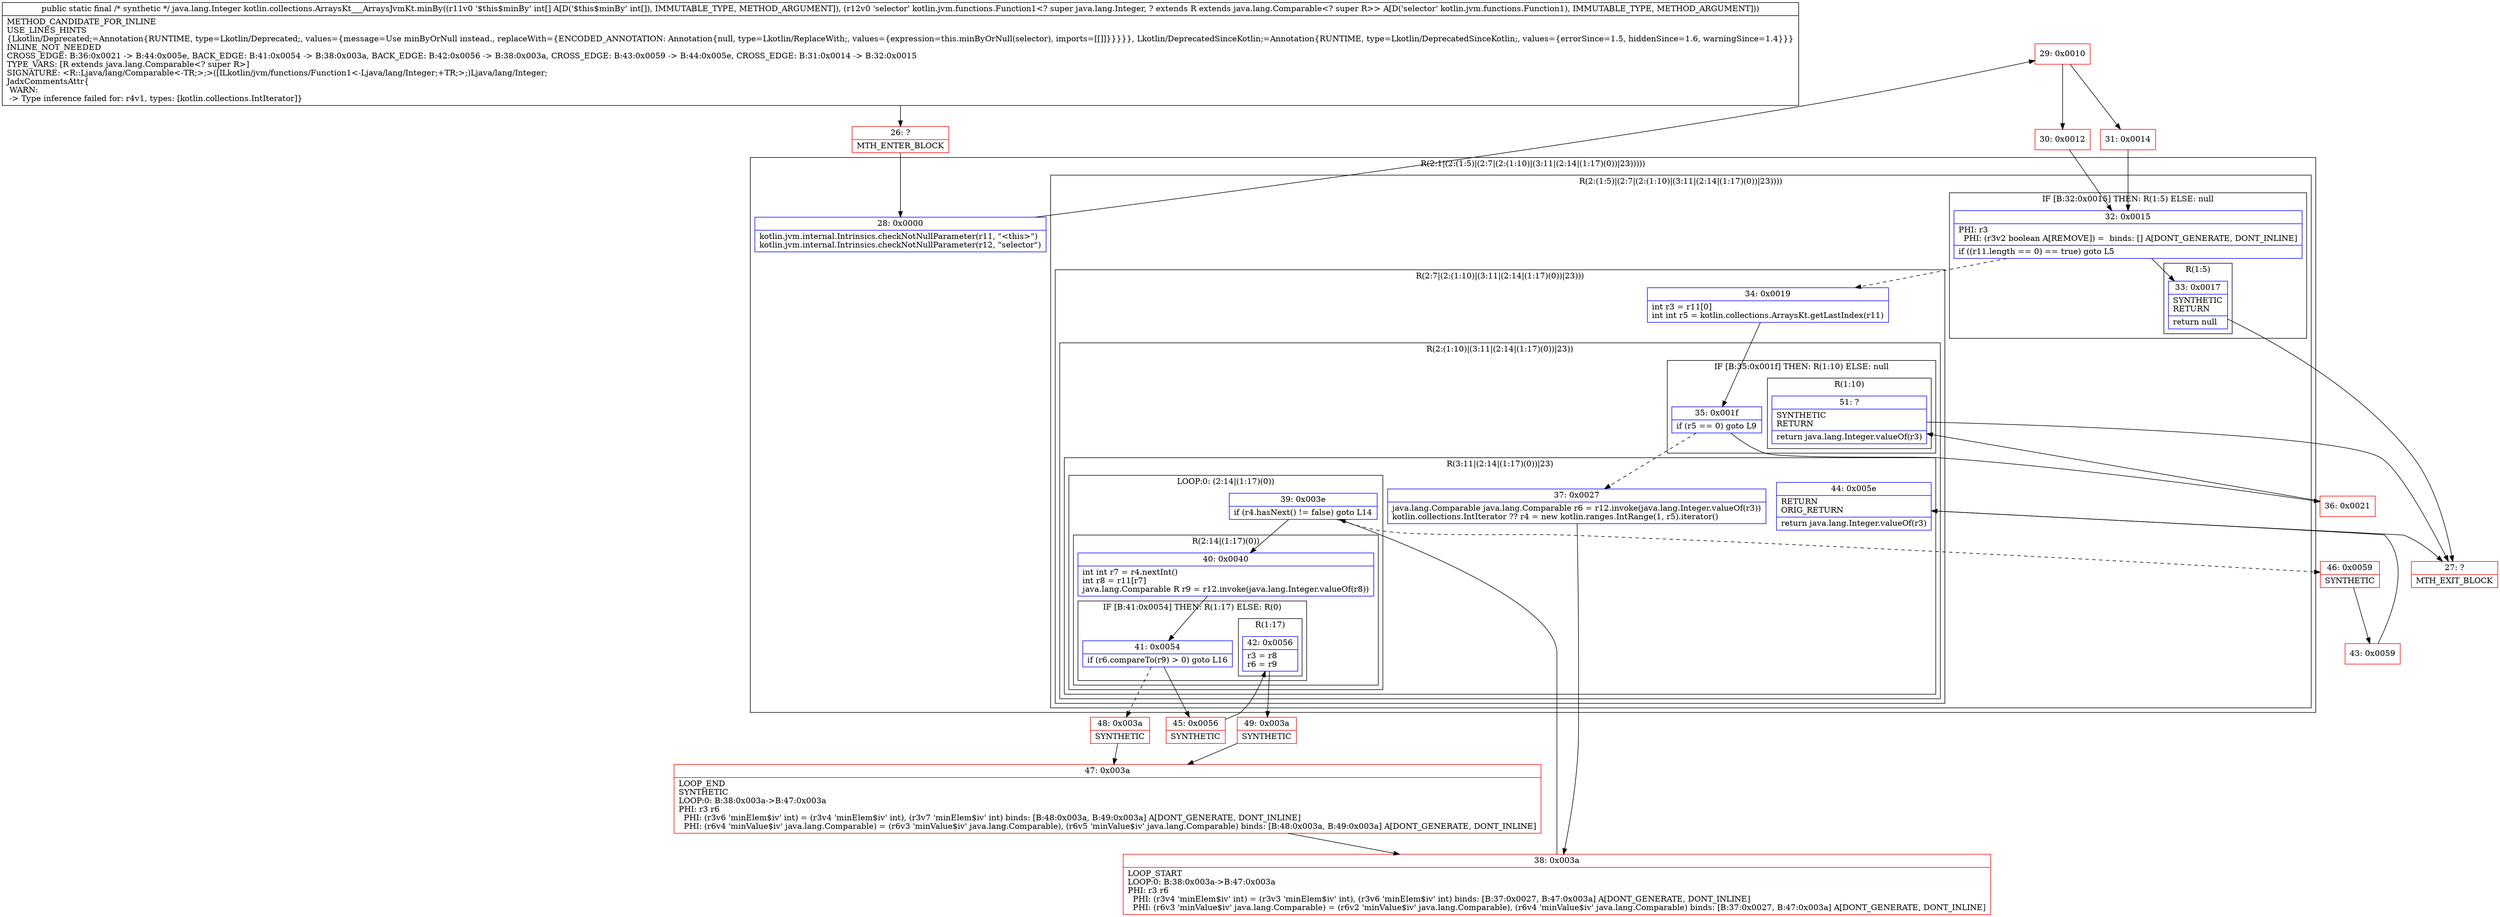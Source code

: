 digraph "CFG forkotlin.collections.ArraysKt___ArraysJvmKt.minBy([ILkotlin\/jvm\/functions\/Function1;)Ljava\/lang\/Integer;" {
subgraph cluster_Region_888361427 {
label = "R(2:1|(2:(1:5)|(2:7|(2:(1:10)|(3:11|(2:14|(1:17)(0))|23)))))";
node [shape=record,color=blue];
Node_28 [shape=record,label="{28\:\ 0x0000|kotlin.jvm.internal.Intrinsics.checkNotNullParameter(r11, \"\<this\>\")\lkotlin.jvm.internal.Intrinsics.checkNotNullParameter(r12, \"selector\")\l}"];
subgraph cluster_Region_1809557149 {
label = "R(2:(1:5)|(2:7|(2:(1:10)|(3:11|(2:14|(1:17)(0))|23))))";
node [shape=record,color=blue];
subgraph cluster_IfRegion_1965370503 {
label = "IF [B:32:0x0015] THEN: R(1:5) ELSE: null";
node [shape=record,color=blue];
Node_32 [shape=record,label="{32\:\ 0x0015|PHI: r3 \l  PHI: (r3v2 boolean A[REMOVE]) =  binds: [] A[DONT_GENERATE, DONT_INLINE]\l|if ((r11.length == 0) == true) goto L5\l}"];
subgraph cluster_Region_938854793 {
label = "R(1:5)";
node [shape=record,color=blue];
Node_33 [shape=record,label="{33\:\ 0x0017|SYNTHETIC\lRETURN\l|return null\l}"];
}
}
subgraph cluster_Region_716227977 {
label = "R(2:7|(2:(1:10)|(3:11|(2:14|(1:17)(0))|23)))";
node [shape=record,color=blue];
Node_34 [shape=record,label="{34\:\ 0x0019|int r3 = r11[0]\lint int r5 = kotlin.collections.ArraysKt.getLastIndex(r11)\l}"];
subgraph cluster_Region_421948269 {
label = "R(2:(1:10)|(3:11|(2:14|(1:17)(0))|23))";
node [shape=record,color=blue];
subgraph cluster_IfRegion_719118977 {
label = "IF [B:35:0x001f] THEN: R(1:10) ELSE: null";
node [shape=record,color=blue];
Node_35 [shape=record,label="{35\:\ 0x001f|if (r5 == 0) goto L9\l}"];
subgraph cluster_Region_1116708580 {
label = "R(1:10)";
node [shape=record,color=blue];
Node_51 [shape=record,label="{51\:\ ?|SYNTHETIC\lRETURN\l|return java.lang.Integer.valueOf(r3)\l}"];
}
}
subgraph cluster_Region_107799368 {
label = "R(3:11|(2:14|(1:17)(0))|23)";
node [shape=record,color=blue];
Node_37 [shape=record,label="{37\:\ 0x0027|java.lang.Comparable java.lang.Comparable r6 = r12.invoke(java.lang.Integer.valueOf(r3))\lkotlin.collections.IntIterator ?? r4 = new kotlin.ranges.IntRange(1, r5).iterator()\l}"];
subgraph cluster_LoopRegion_97062768 {
label = "LOOP:0: (2:14|(1:17)(0))";
node [shape=record,color=blue];
Node_39 [shape=record,label="{39\:\ 0x003e|if (r4.hasNext() != false) goto L14\l}"];
subgraph cluster_Region_1683937826 {
label = "R(2:14|(1:17)(0))";
node [shape=record,color=blue];
Node_40 [shape=record,label="{40\:\ 0x0040|int int r7 = r4.nextInt()\lint r8 = r11[r7]\ljava.lang.Comparable R r9 = r12.invoke(java.lang.Integer.valueOf(r8))\l}"];
subgraph cluster_IfRegion_990895691 {
label = "IF [B:41:0x0054] THEN: R(1:17) ELSE: R(0)";
node [shape=record,color=blue];
Node_41 [shape=record,label="{41\:\ 0x0054|if (r6.compareTo(r9) \> 0) goto L16\l}"];
subgraph cluster_Region_1478048634 {
label = "R(1:17)";
node [shape=record,color=blue];
Node_42 [shape=record,label="{42\:\ 0x0056|r3 = r8\lr6 = r9\l}"];
}
subgraph cluster_Region_796903834 {
label = "R(0)";
node [shape=record,color=blue];
}
}
}
}
Node_44 [shape=record,label="{44\:\ 0x005e|RETURN\lORIG_RETURN\l|return java.lang.Integer.valueOf(r3)\l}"];
}
}
}
}
}
Node_26 [shape=record,color=red,label="{26\:\ ?|MTH_ENTER_BLOCK\l}"];
Node_29 [shape=record,color=red,label="{29\:\ 0x0010}"];
Node_30 [shape=record,color=red,label="{30\:\ 0x0012}"];
Node_27 [shape=record,color=red,label="{27\:\ ?|MTH_EXIT_BLOCK\l}"];
Node_36 [shape=record,color=red,label="{36\:\ 0x0021}"];
Node_38 [shape=record,color=red,label="{38\:\ 0x003a|LOOP_START\lLOOP:0: B:38:0x003a\-\>B:47:0x003a\lPHI: r3 r6 \l  PHI: (r3v4 'minElem$iv' int) = (r3v3 'minElem$iv' int), (r3v6 'minElem$iv' int) binds: [B:37:0x0027, B:47:0x003a] A[DONT_GENERATE, DONT_INLINE]\l  PHI: (r6v3 'minValue$iv' java.lang.Comparable) = (r6v2 'minValue$iv' java.lang.Comparable), (r6v4 'minValue$iv' java.lang.Comparable) binds: [B:37:0x0027, B:47:0x003a] A[DONT_GENERATE, DONT_INLINE]\l}"];
Node_45 [shape=record,color=red,label="{45\:\ 0x0056|SYNTHETIC\l}"];
Node_49 [shape=record,color=red,label="{49\:\ 0x003a|SYNTHETIC\l}"];
Node_47 [shape=record,color=red,label="{47\:\ 0x003a|LOOP_END\lSYNTHETIC\lLOOP:0: B:38:0x003a\-\>B:47:0x003a\lPHI: r3 r6 \l  PHI: (r3v6 'minElem$iv' int) = (r3v4 'minElem$iv' int), (r3v7 'minElem$iv' int) binds: [B:48:0x003a, B:49:0x003a] A[DONT_GENERATE, DONT_INLINE]\l  PHI: (r6v4 'minValue$iv' java.lang.Comparable) = (r6v3 'minValue$iv' java.lang.Comparable), (r6v5 'minValue$iv' java.lang.Comparable) binds: [B:48:0x003a, B:49:0x003a] A[DONT_GENERATE, DONT_INLINE]\l}"];
Node_48 [shape=record,color=red,label="{48\:\ 0x003a|SYNTHETIC\l}"];
Node_46 [shape=record,color=red,label="{46\:\ 0x0059|SYNTHETIC\l}"];
Node_43 [shape=record,color=red,label="{43\:\ 0x0059}"];
Node_31 [shape=record,color=red,label="{31\:\ 0x0014}"];
MethodNode[shape=record,label="{public static final \/* synthetic *\/ java.lang.Integer kotlin.collections.ArraysKt___ArraysJvmKt.minBy((r11v0 '$this$minBy' int[] A[D('$this$minBy' int[]), IMMUTABLE_TYPE, METHOD_ARGUMENT]), (r12v0 'selector' kotlin.jvm.functions.Function1\<? super java.lang.Integer, ? extends R extends java.lang.Comparable\<? super R\>\> A[D('selector' kotlin.jvm.functions.Function1), IMMUTABLE_TYPE, METHOD_ARGUMENT]))  | METHOD_CANDIDATE_FOR_INLINE\lUSE_LINES_HINTS\l\{Lkotlin\/Deprecated;=Annotation\{RUNTIME, type=Lkotlin\/Deprecated;, values=\{message=Use minByOrNull instead., replaceWith=\{ENCODED_ANNOTATION: Annotation\{null, type=Lkotlin\/ReplaceWith;, values=\{expression=this.minByOrNull(selector), imports=[[]]\}\}\}\}\}, Lkotlin\/DeprecatedSinceKotlin;=Annotation\{RUNTIME, type=Lkotlin\/DeprecatedSinceKotlin;, values=\{errorSince=1.5, hiddenSince=1.6, warningSince=1.4\}\}\}\lINLINE_NOT_NEEDED\lCROSS_EDGE: B:36:0x0021 \-\> B:44:0x005e, BACK_EDGE: B:41:0x0054 \-\> B:38:0x003a, BACK_EDGE: B:42:0x0056 \-\> B:38:0x003a, CROSS_EDGE: B:43:0x0059 \-\> B:44:0x005e, CROSS_EDGE: B:31:0x0014 \-\> B:32:0x0015\lTYPE_VARS: [R extends java.lang.Comparable\<? super R\>]\lSIGNATURE: \<R::Ljava\/lang\/Comparable\<\-TR;\>;\>([ILkotlin\/jvm\/functions\/Function1\<\-Ljava\/lang\/Integer;+TR;\>;)Ljava\/lang\/Integer;\lJadxCommentsAttr\{\l WARN: \l \-\> Type inference failed for: r4v1, types: [kotlin.collections.IntIterator]\}\l}"];
MethodNode -> Node_26;Node_28 -> Node_29;
Node_32 -> Node_33;
Node_32 -> Node_34[style=dashed];
Node_33 -> Node_27;
Node_34 -> Node_35;
Node_35 -> Node_36;
Node_35 -> Node_37[style=dashed];
Node_51 -> Node_27;
Node_37 -> Node_38;
Node_39 -> Node_40;
Node_39 -> Node_46[style=dashed];
Node_40 -> Node_41;
Node_41 -> Node_45;
Node_41 -> Node_48[style=dashed];
Node_42 -> Node_49;
Node_44 -> Node_27;
Node_26 -> Node_28;
Node_29 -> Node_30;
Node_29 -> Node_31;
Node_30 -> Node_32;
Node_36 -> Node_51;
Node_38 -> Node_39;
Node_45 -> Node_42;
Node_49 -> Node_47;
Node_47 -> Node_38;
Node_48 -> Node_47;
Node_46 -> Node_43;
Node_43 -> Node_44;
Node_31 -> Node_32;
}

